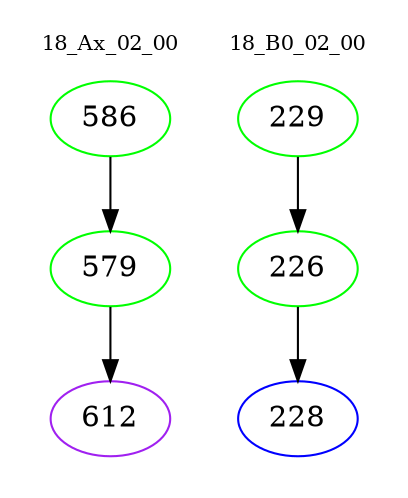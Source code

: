 digraph{
subgraph cluster_0 {
color = white
label = "18_Ax_02_00";
fontsize=10;
T0_586 [label="586", color="green"]
T0_586 -> T0_579 [color="black"]
T0_579 [label="579", color="green"]
T0_579 -> T0_612 [color="black"]
T0_612 [label="612", color="purple"]
}
subgraph cluster_1 {
color = white
label = "18_B0_02_00";
fontsize=10;
T1_229 [label="229", color="green"]
T1_229 -> T1_226 [color="black"]
T1_226 [label="226", color="green"]
T1_226 -> T1_228 [color="black"]
T1_228 [label="228", color="blue"]
}
}
